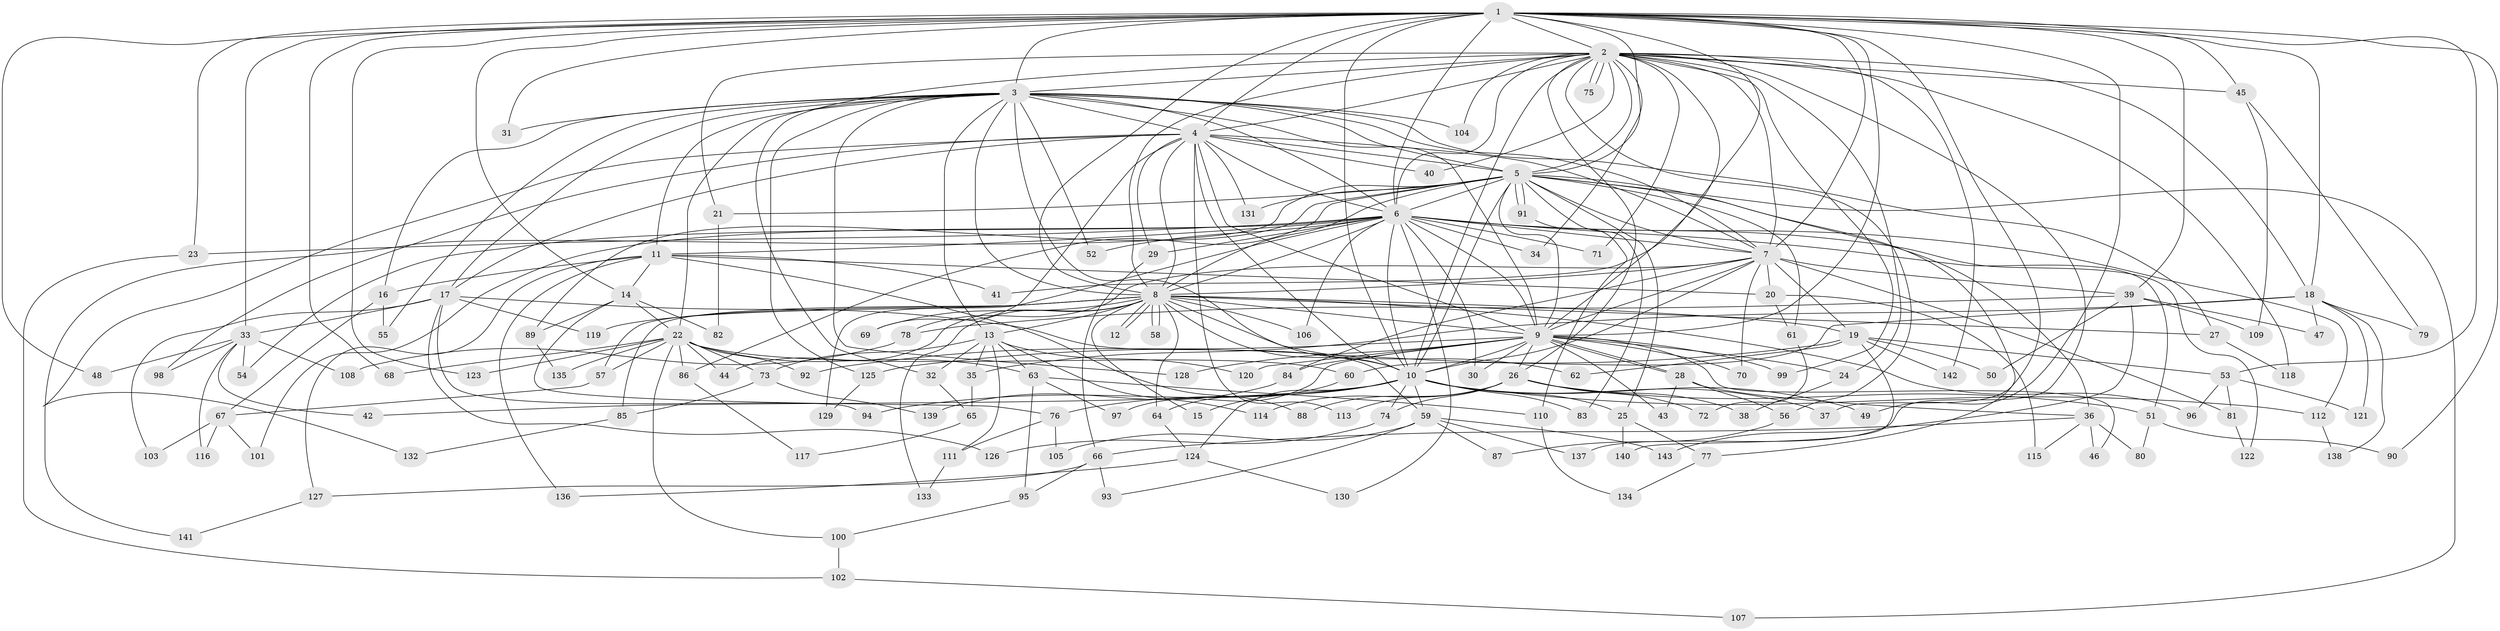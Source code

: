 // Generated by graph-tools (version 1.1) at 2025/01/03/09/25 03:01:15]
// undirected, 143 vertices, 311 edges
graph export_dot {
graph [start="1"]
  node [color=gray90,style=filled];
  1;
  2;
  3;
  4;
  5;
  6;
  7;
  8;
  9;
  10;
  11;
  12;
  13;
  14;
  15;
  16;
  17;
  18;
  19;
  20;
  21;
  22;
  23;
  24;
  25;
  26;
  27;
  28;
  29;
  30;
  31;
  32;
  33;
  34;
  35;
  36;
  37;
  38;
  39;
  40;
  41;
  42;
  43;
  44;
  45;
  46;
  47;
  48;
  49;
  50;
  51;
  52;
  53;
  54;
  55;
  56;
  57;
  58;
  59;
  60;
  61;
  62;
  63;
  64;
  65;
  66;
  67;
  68;
  69;
  70;
  71;
  72;
  73;
  74;
  75;
  76;
  77;
  78;
  79;
  80;
  81;
  82;
  83;
  84;
  85;
  86;
  87;
  88;
  89;
  90;
  91;
  92;
  93;
  94;
  95;
  96;
  97;
  98;
  99;
  100;
  101;
  102;
  103;
  104;
  105;
  106;
  107;
  108;
  109;
  110;
  111;
  112;
  113;
  114;
  115;
  116;
  117;
  118;
  119;
  120;
  121;
  122;
  123;
  124;
  125;
  126;
  127;
  128;
  129;
  130;
  131;
  132;
  133;
  134;
  135;
  136;
  137;
  138;
  139;
  140;
  141;
  142;
  143;
  1 -- 2;
  1 -- 3;
  1 -- 4;
  1 -- 5;
  1 -- 6;
  1 -- 7;
  1 -- 8;
  1 -- 9;
  1 -- 10;
  1 -- 14;
  1 -- 18;
  1 -- 23;
  1 -- 31;
  1 -- 33;
  1 -- 37;
  1 -- 39;
  1 -- 41;
  1 -- 45;
  1 -- 48;
  1 -- 49;
  1 -- 53;
  1 -- 68;
  1 -- 90;
  1 -- 123;
  2 -- 3;
  2 -- 4;
  2 -- 5;
  2 -- 6;
  2 -- 7;
  2 -- 8;
  2 -- 9;
  2 -- 10;
  2 -- 18;
  2 -- 21;
  2 -- 24;
  2 -- 26;
  2 -- 32;
  2 -- 34;
  2 -- 40;
  2 -- 45;
  2 -- 56;
  2 -- 71;
  2 -- 75;
  2 -- 75;
  2 -- 99;
  2 -- 104;
  2 -- 118;
  2 -- 137;
  2 -- 142;
  3 -- 4;
  3 -- 5;
  3 -- 6;
  3 -- 7;
  3 -- 8;
  3 -- 9;
  3 -- 10;
  3 -- 11;
  3 -- 13;
  3 -- 16;
  3 -- 17;
  3 -- 22;
  3 -- 27;
  3 -- 31;
  3 -- 52;
  3 -- 55;
  3 -- 104;
  3 -- 125;
  3 -- 128;
  4 -- 5;
  4 -- 6;
  4 -- 7;
  4 -- 8;
  4 -- 9;
  4 -- 10;
  4 -- 17;
  4 -- 29;
  4 -- 40;
  4 -- 69;
  4 -- 98;
  4 -- 113;
  4 -- 131;
  4 -- 132;
  5 -- 6;
  5 -- 7;
  5 -- 8;
  5 -- 9;
  5 -- 10;
  5 -- 21;
  5 -- 25;
  5 -- 36;
  5 -- 61;
  5 -- 77;
  5 -- 83;
  5 -- 86;
  5 -- 89;
  5 -- 91;
  5 -- 91;
  5 -- 107;
  5 -- 131;
  5 -- 141;
  6 -- 7;
  6 -- 8;
  6 -- 9;
  6 -- 10;
  6 -- 11;
  6 -- 23;
  6 -- 29;
  6 -- 30;
  6 -- 34;
  6 -- 51;
  6 -- 52;
  6 -- 54;
  6 -- 71;
  6 -- 101;
  6 -- 106;
  6 -- 112;
  6 -- 122;
  6 -- 129;
  6 -- 130;
  7 -- 8;
  7 -- 9;
  7 -- 10;
  7 -- 19;
  7 -- 20;
  7 -- 39;
  7 -- 70;
  7 -- 78;
  7 -- 81;
  7 -- 84;
  8 -- 9;
  8 -- 10;
  8 -- 12;
  8 -- 12;
  8 -- 13;
  8 -- 15;
  8 -- 19;
  8 -- 27;
  8 -- 44;
  8 -- 57;
  8 -- 58;
  8 -- 58;
  8 -- 62;
  8 -- 64;
  8 -- 69;
  8 -- 85;
  8 -- 96;
  8 -- 106;
  8 -- 119;
  8 -- 133;
  9 -- 10;
  9 -- 24;
  9 -- 26;
  9 -- 28;
  9 -- 28;
  9 -- 30;
  9 -- 43;
  9 -- 46;
  9 -- 70;
  9 -- 84;
  9 -- 92;
  9 -- 97;
  9 -- 99;
  9 -- 120;
  9 -- 128;
  10 -- 15;
  10 -- 25;
  10 -- 37;
  10 -- 42;
  10 -- 49;
  10 -- 59;
  10 -- 74;
  10 -- 76;
  10 -- 83;
  10 -- 94;
  10 -- 112;
  10 -- 124;
  11 -- 14;
  11 -- 16;
  11 -- 20;
  11 -- 41;
  11 -- 88;
  11 -- 127;
  11 -- 136;
  13 -- 32;
  13 -- 35;
  13 -- 63;
  13 -- 73;
  13 -- 111;
  13 -- 114;
  13 -- 120;
  14 -- 22;
  14 -- 76;
  14 -- 82;
  14 -- 89;
  16 -- 55;
  16 -- 67;
  17 -- 33;
  17 -- 59;
  17 -- 94;
  17 -- 103;
  17 -- 119;
  17 -- 126;
  18 -- 35;
  18 -- 47;
  18 -- 60;
  18 -- 79;
  18 -- 121;
  18 -- 138;
  19 -- 50;
  19 -- 53;
  19 -- 62;
  19 -- 125;
  19 -- 140;
  19 -- 142;
  20 -- 61;
  20 -- 115;
  21 -- 82;
  22 -- 44;
  22 -- 57;
  22 -- 60;
  22 -- 63;
  22 -- 68;
  22 -- 73;
  22 -- 86;
  22 -- 92;
  22 -- 100;
  22 -- 123;
  22 -- 135;
  23 -- 102;
  24 -- 38;
  25 -- 77;
  25 -- 140;
  26 -- 38;
  26 -- 51;
  26 -- 72;
  26 -- 74;
  26 -- 88;
  26 -- 113;
  26 -- 114;
  27 -- 118;
  28 -- 36;
  28 -- 43;
  28 -- 56;
  29 -- 66;
  32 -- 65;
  33 -- 42;
  33 -- 48;
  33 -- 54;
  33 -- 98;
  33 -- 108;
  33 -- 116;
  35 -- 65;
  36 -- 46;
  36 -- 66;
  36 -- 80;
  36 -- 115;
  39 -- 47;
  39 -- 50;
  39 -- 78;
  39 -- 109;
  39 -- 143;
  45 -- 79;
  45 -- 109;
  51 -- 80;
  51 -- 90;
  53 -- 81;
  53 -- 96;
  53 -- 121;
  56 -- 87;
  57 -- 67;
  59 -- 87;
  59 -- 93;
  59 -- 105;
  59 -- 137;
  59 -- 143;
  60 -- 64;
  61 -- 72;
  63 -- 95;
  63 -- 97;
  63 -- 110;
  64 -- 124;
  65 -- 117;
  66 -- 93;
  66 -- 95;
  66 -- 127;
  67 -- 101;
  67 -- 103;
  67 -- 116;
  73 -- 85;
  73 -- 139;
  74 -- 126;
  76 -- 105;
  76 -- 111;
  77 -- 134;
  78 -- 108;
  81 -- 122;
  84 -- 139;
  85 -- 132;
  86 -- 117;
  89 -- 135;
  91 -- 110;
  95 -- 100;
  100 -- 102;
  102 -- 107;
  110 -- 134;
  111 -- 133;
  112 -- 138;
  124 -- 130;
  124 -- 136;
  125 -- 129;
  127 -- 141;
}
